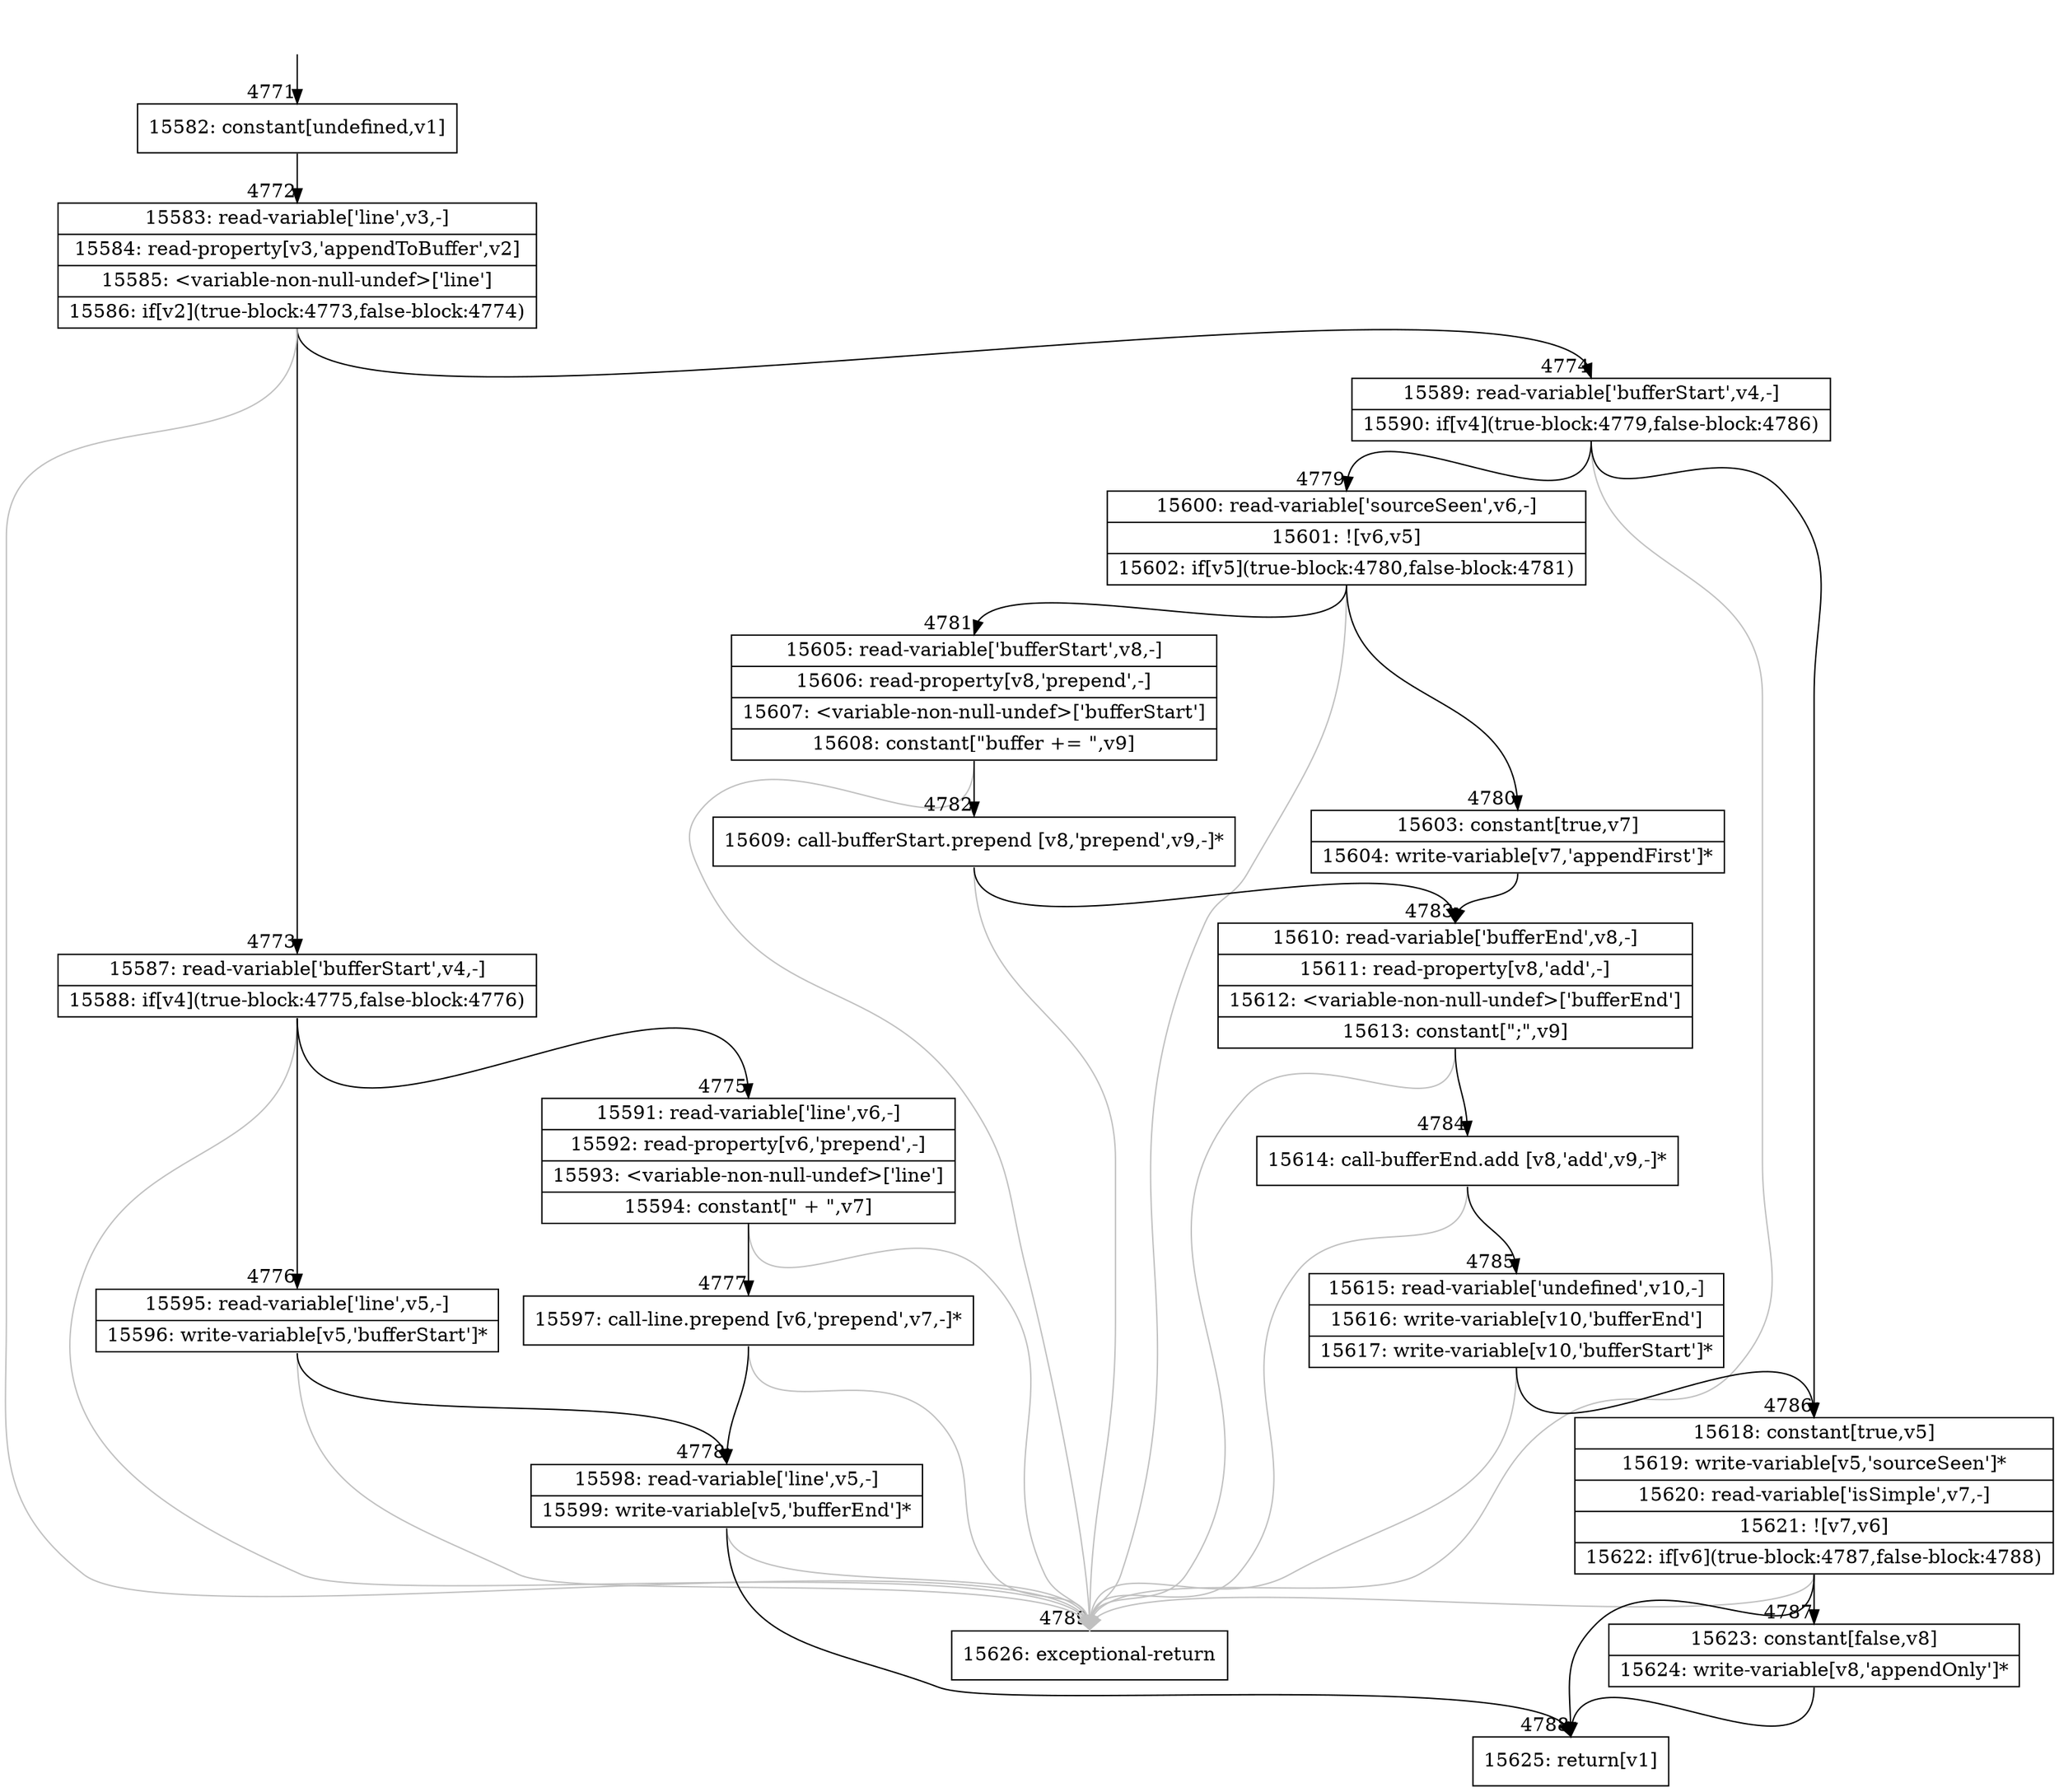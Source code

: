 digraph {
rankdir="TD"
BB_entry215[shape=none,label=""];
BB_entry215 -> BB4771 [tailport=s, headport=n, headlabel="    4771"]
BB4771 [shape=record label="{15582: constant[undefined,v1]}" ] 
BB4771 -> BB4772 [tailport=s, headport=n, headlabel="      4772"]
BB4772 [shape=record label="{15583: read-variable['line',v3,-]|15584: read-property[v3,'appendToBuffer',v2]|15585: \<variable-non-null-undef\>['line']|15586: if[v2](true-block:4773,false-block:4774)}" ] 
BB4772 -> BB4773 [tailport=s, headport=n, headlabel="      4773"]
BB4772 -> BB4774 [tailport=s, headport=n, headlabel="      4774"]
BB4772 -> BB4789 [tailport=s, headport=n, color=gray, headlabel="      4789"]
BB4773 [shape=record label="{15587: read-variable['bufferStart',v4,-]|15588: if[v4](true-block:4775,false-block:4776)}" ] 
BB4773 -> BB4775 [tailport=s, headport=n, headlabel="      4775"]
BB4773 -> BB4776 [tailport=s, headport=n, headlabel="      4776"]
BB4773 -> BB4789 [tailport=s, headport=n, color=gray]
BB4774 [shape=record label="{15589: read-variable['bufferStart',v4,-]|15590: if[v4](true-block:4779,false-block:4786)}" ] 
BB4774 -> BB4779 [tailport=s, headport=n, headlabel="      4779"]
BB4774 -> BB4786 [tailport=s, headport=n, headlabel="      4786"]
BB4774 -> BB4789 [tailport=s, headport=n, color=gray]
BB4775 [shape=record label="{15591: read-variable['line',v6,-]|15592: read-property[v6,'prepend',-]|15593: \<variable-non-null-undef\>['line']|15594: constant[\"  + \",v7]}" ] 
BB4775 -> BB4777 [tailport=s, headport=n, headlabel="      4777"]
BB4775 -> BB4789 [tailport=s, headport=n, color=gray]
BB4776 [shape=record label="{15595: read-variable['line',v5,-]|15596: write-variable[v5,'bufferStart']*}" ] 
BB4776 -> BB4778 [tailport=s, headport=n, headlabel="      4778"]
BB4776 -> BB4789 [tailport=s, headport=n, color=gray]
BB4777 [shape=record label="{15597: call-line.prepend [v6,'prepend',v7,-]*}" ] 
BB4777 -> BB4778 [tailport=s, headport=n]
BB4777 -> BB4789 [tailport=s, headport=n, color=gray]
BB4778 [shape=record label="{15598: read-variable['line',v5,-]|15599: write-variable[v5,'bufferEnd']*}" ] 
BB4778 -> BB4788 [tailport=s, headport=n, headlabel="      4788"]
BB4778 -> BB4789 [tailport=s, headport=n, color=gray]
BB4779 [shape=record label="{15600: read-variable['sourceSeen',v6,-]|15601: ![v6,v5]|15602: if[v5](true-block:4780,false-block:4781)}" ] 
BB4779 -> BB4780 [tailport=s, headport=n, headlabel="      4780"]
BB4779 -> BB4781 [tailport=s, headport=n, headlabel="      4781"]
BB4779 -> BB4789 [tailport=s, headport=n, color=gray]
BB4780 [shape=record label="{15603: constant[true,v7]|15604: write-variable[v7,'appendFirst']*}" ] 
BB4780 -> BB4783 [tailport=s, headport=n, headlabel="      4783"]
BB4781 [shape=record label="{15605: read-variable['bufferStart',v8,-]|15606: read-property[v8,'prepend',-]|15607: \<variable-non-null-undef\>['bufferStart']|15608: constant[\"buffer += \",v9]}" ] 
BB4781 -> BB4782 [tailport=s, headport=n, headlabel="      4782"]
BB4781 -> BB4789 [tailport=s, headport=n, color=gray]
BB4782 [shape=record label="{15609: call-bufferStart.prepend [v8,'prepend',v9,-]*}" ] 
BB4782 -> BB4783 [tailport=s, headport=n]
BB4782 -> BB4789 [tailport=s, headport=n, color=gray]
BB4783 [shape=record label="{15610: read-variable['bufferEnd',v8,-]|15611: read-property[v8,'add',-]|15612: \<variable-non-null-undef\>['bufferEnd']|15613: constant[\";\",v9]}" ] 
BB4783 -> BB4784 [tailport=s, headport=n, headlabel="      4784"]
BB4783 -> BB4789 [tailport=s, headport=n, color=gray]
BB4784 [shape=record label="{15614: call-bufferEnd.add [v8,'add',v9,-]*}" ] 
BB4784 -> BB4785 [tailport=s, headport=n, headlabel="      4785"]
BB4784 -> BB4789 [tailport=s, headport=n, color=gray]
BB4785 [shape=record label="{15615: read-variable['undefined',v10,-]|15616: write-variable[v10,'bufferEnd']|15617: write-variable[v10,'bufferStart']*}" ] 
BB4785 -> BB4786 [tailport=s, headport=n]
BB4785 -> BB4789 [tailport=s, headport=n, color=gray]
BB4786 [shape=record label="{15618: constant[true,v5]|15619: write-variable[v5,'sourceSeen']*|15620: read-variable['isSimple',v7,-]|15621: ![v7,v6]|15622: if[v6](true-block:4787,false-block:4788)}" ] 
BB4786 -> BB4787 [tailport=s, headport=n, headlabel="      4787"]
BB4786 -> BB4788 [tailport=s, headport=n]
BB4786 -> BB4789 [tailport=s, headport=n, color=gray]
BB4787 [shape=record label="{15623: constant[false,v8]|15624: write-variable[v8,'appendOnly']*}" ] 
BB4787 -> BB4788 [tailport=s, headport=n]
BB4788 [shape=record label="{15625: return[v1]}" ] 
BB4789 [shape=record label="{15626: exceptional-return}" ] 
//#$~ 2855
}

